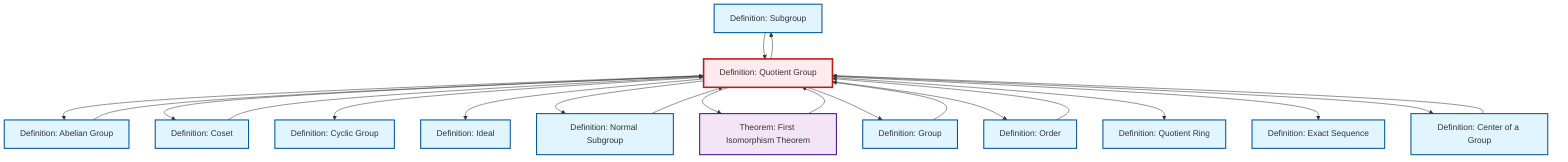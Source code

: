 graph TD
    classDef definition fill:#e1f5fe,stroke:#01579b,stroke-width:2px
    classDef theorem fill:#f3e5f5,stroke:#4a148c,stroke-width:2px
    classDef axiom fill:#fff3e0,stroke:#e65100,stroke-width:2px
    classDef example fill:#e8f5e9,stroke:#1b5e20,stroke-width:2px
    classDef current fill:#ffebee,stroke:#b71c1c,stroke-width:3px
    def-subgroup["Definition: Subgroup"]:::definition
    def-cyclic-group["Definition: Cyclic Group"]:::definition
    def-normal-subgroup["Definition: Normal Subgroup"]:::definition
    def-abelian-group["Definition: Abelian Group"]:::definition
    thm-first-isomorphism["Theorem: First Isomorphism Theorem"]:::theorem
    def-group["Definition: Group"]:::definition
    def-quotient-ring["Definition: Quotient Ring"]:::definition
    def-exact-sequence["Definition: Exact Sequence"]:::definition
    def-order["Definition: Order"]:::definition
    def-quotient-group["Definition: Quotient Group"]:::definition
    def-center-of-group["Definition: Center of a Group"]:::definition
    def-coset["Definition: Coset"]:::definition
    def-ideal["Definition: Ideal"]:::definition
    def-quotient-group --> def-subgroup
    def-quotient-group --> def-abelian-group
    def-quotient-group --> def-coset
    def-quotient-group --> def-cyclic-group
    thm-first-isomorphism --> def-quotient-group
    def-quotient-group --> def-ideal
    def-center-of-group --> def-quotient-group
    def-quotient-group --> def-normal-subgroup
    def-quotient-group --> thm-first-isomorphism
    def-quotient-group --> def-group
    def-quotient-group --> def-order
    def-normal-subgroup --> def-quotient-group
    def-coset --> def-quotient-group
    def-quotient-group --> def-quotient-ring
    def-order --> def-quotient-group
    def-group --> def-quotient-group
    def-subgroup --> def-quotient-group
    def-quotient-group --> def-exact-sequence
    def-abelian-group --> def-quotient-group
    def-quotient-group --> def-center-of-group
    class def-quotient-group current